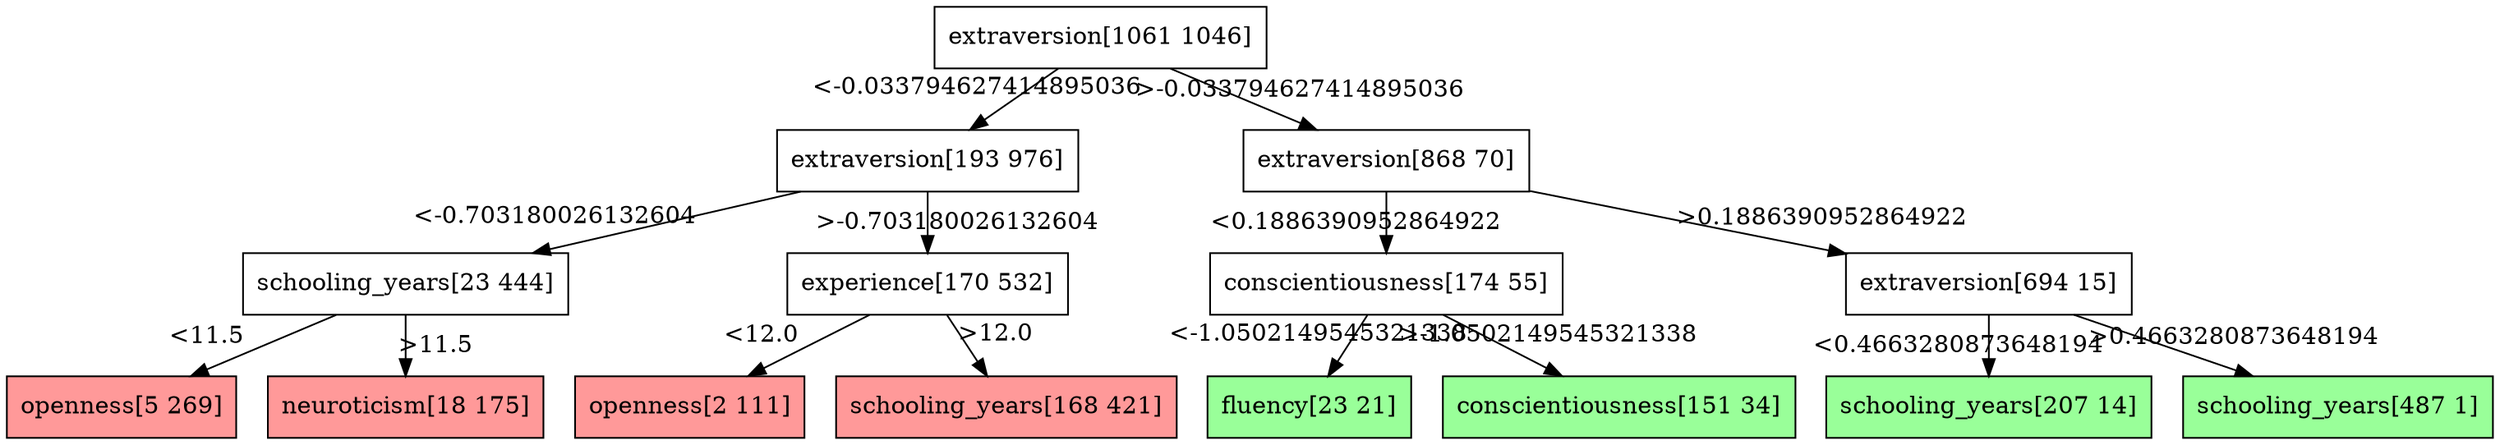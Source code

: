 digraph Tree {
node [shape=box, style="filled", color="black"] ;
0 [ label="extraversion[1061 1046]" , fillcolor="#ffffff"] ;
1 [ label="extraversion[193 976]" , fillcolor="#ffffff"] ;
0->1 [labeldistance=2.5, labelangle=45, headlabel="<-0.033794627414895036"] ;
3 [ label="schooling_years[23 444]" , fillcolor="#ffffff"] ;
1->3 [labeldistance=2.5, labelangle=45, headlabel="<-0.703180026132604"] ;
5 [ label="openness[5 269]" , fillcolor="#ff9999"] ;
3->5 [labeldistance=2.5, labelangle=45, headlabel="<11.5"] ;
6 [ label="neuroticism[18 175]" , fillcolor="#ff9999"] ;
3->6 [labeldistance=2.5, labelangle=-45, headlabel=">11.5"] ;
4 [ label="experience[170 532]" , fillcolor="#ffffff"] ;
1->4 [labeldistance=2.5, labelangle=-45, headlabel=">-0.703180026132604"] ;
7 [ label="openness[2 111]" , fillcolor="#ff9999"] ;
4->7 [labeldistance=2.5, labelangle=45, headlabel="<12.0"] ;
8 [ label="schooling_years[168 421]" , fillcolor="#ff9999"] ;
4->8 [labeldistance=2.5, labelangle=-45, headlabel=">12.0"] ;
2 [ label="extraversion[868 70]" , fillcolor="#ffffff"] ;
0->2 [labeldistance=2.5, labelangle=-45, headlabel=">-0.033794627414895036"] ;
9 [ label="conscientiousness[174 55]" , fillcolor="#ffffff"] ;
2->9 [labeldistance=2.5, labelangle=45, headlabel="<0.1886390952864922"] ;
11 [ label="fluency[23 21]" , fillcolor="#99ff99"] ;
9->11 [labeldistance=2.5, labelangle=45, headlabel="<-1.0502149545321338"] ;
12 [ label="conscientiousness[151 34]" , fillcolor="#99ff99"] ;
9->12 [labeldistance=2.5, labelangle=-45, headlabel=">-1.0502149545321338"] ;
10 [ label="extraversion[694 15]" , fillcolor="#ffffff"] ;
2->10 [labeldistance=2.5, labelangle=-45, headlabel=">0.1886390952864922"] ;
13 [ label="schooling_years[207 14]" , fillcolor="#99ff99"] ;
10->13 [labeldistance=2.5, labelangle=45, headlabel="<0.4663280873648194"] ;
14 [ label="schooling_years[487 1]" , fillcolor="#99ff99"] ;
10->14 [labeldistance=2.5, labelangle=-45, headlabel=">0.4663280873648194"] ;
}